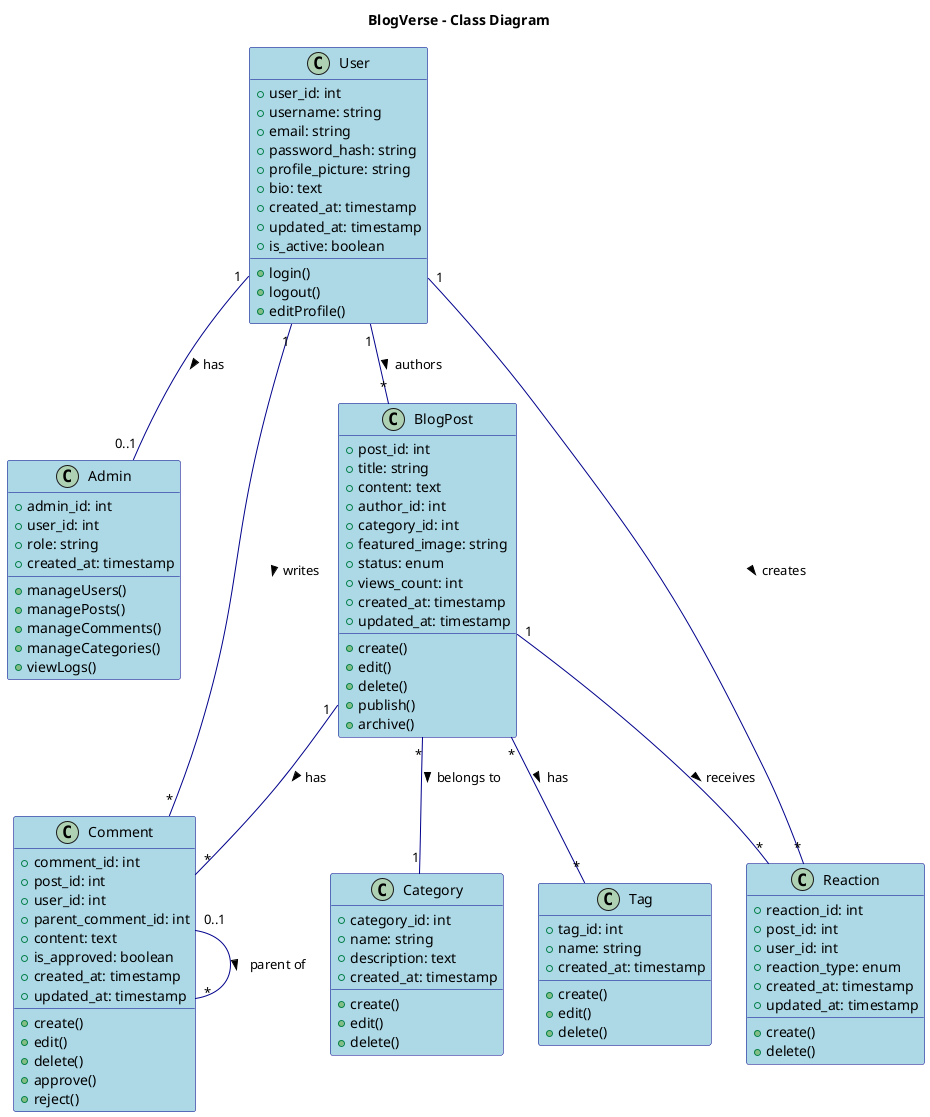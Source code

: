 @startuml BlogVerse_Class_Diagram

skinparam ClassBackgroundColor LightBlue
skinparam ClassBorderColor DarkBlue
skinparam ArrowColor DarkBlue

title BlogVerse - Class Diagram

' User-related classes
class User {
  +user_id: int
  +username: string
  +email: string
  +password_hash: string
  +profile_picture: string
  +bio: text
  +created_at: timestamp
  +updated_at: timestamp
  +is_active: boolean
  +login()
  +logout()
  +editProfile()
}

class Admin {
  +admin_id: int
  +user_id: int
  +role: string
  +created_at: timestamp
  +manageUsers()
  +managePosts()
  +manageComments()
  +manageCategories()
  +viewLogs()
}

' Content-related classes
class BlogPost {
  +post_id: int
  +title: string
  +content: text
  +author_id: int
  +category_id: int
  +featured_image: string
  +status: enum
  +views_count: int
  +created_at: timestamp
  +updated_at: timestamp
  +create()
  +edit()
  +delete()
  +publish()
  +archive()
}

class Category {
  +category_id: int
  +name: string
  +description: text
  +created_at: timestamp
  +create()
  +edit()
  +delete()
}

class Tag {
  +tag_id: int
  +name: string
  +created_at: timestamp
  +create()
  +edit()
  +delete()
}

class Comment {
  +comment_id: int
  +post_id: int
  +user_id: int
  +parent_comment_id: int
  +content: text
  +is_approved: boolean
  +created_at: timestamp
  +updated_at: timestamp
  +create()
  +edit()
  +delete()
  +approve()
  +reject()
}

class Reaction {
  +reaction_id: int
  +post_id: int
  +user_id: int
  +reaction_type: enum
  +created_at: timestamp
  +updated_at: timestamp
  +create()
  +delete()
}

' Relationships
User "1" -- "0..1" Admin : has >
User "1" -- "*" BlogPost : authors >
User "1" -- "*" Comment : writes >
User "1" -- "*" Reaction : creates >

BlogPost "1" -- "*" Comment : has >
BlogPost "*" -- "1" Category : belongs to >
BlogPost "*" -- "*" Tag : has >
BlogPost "1" -- "*" Reaction : receives >

Comment "0..1" -- "*" Comment : parent of >

@enduml